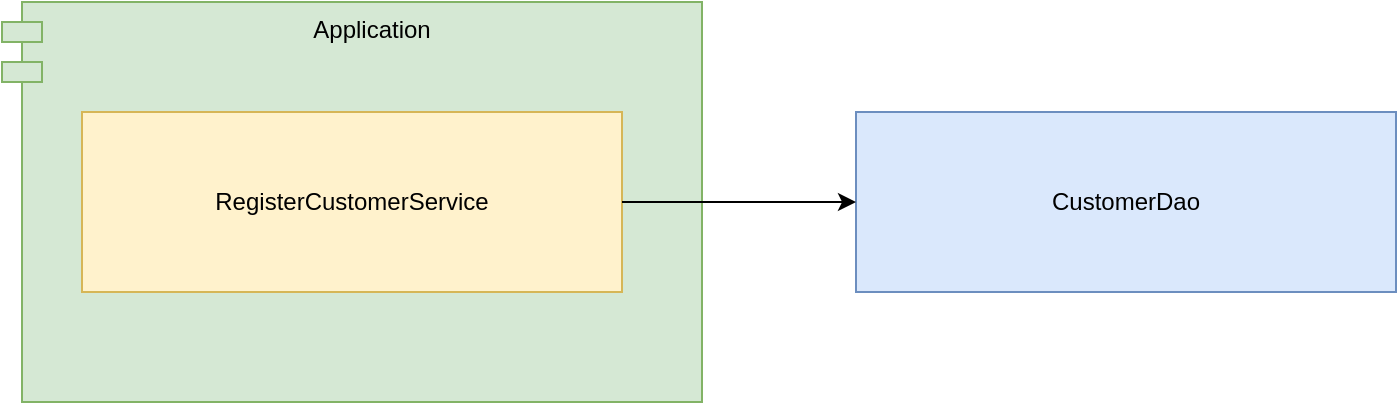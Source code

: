 <mxfile version="14.5.10" type="device"><diagram id="DweDaofu-D3ANnZX0Zdt" name="Page-1"><mxGraphModel dx="1992" dy="1137" grid="1" gridSize="10" guides="1" tooltips="1" connect="1" arrows="1" fold="1" page="1" pageScale="1" pageWidth="827" pageHeight="1169" math="0" shadow="0"><root><mxCell id="0"/><mxCell id="1" parent="0"/><mxCell id="cSVMXwcpOm6_byBy-9R1-7" value="Application" style="shape=module;align=left;spacingLeft=20;align=center;verticalAlign=top;fillColor=#d5e8d4;strokeColor=#82b366;" vertex="1" parent="1"><mxGeometry x="130" y="310" width="350" height="200" as="geometry"/></mxCell><mxCell id="cSVMXwcpOm6_byBy-9R1-1" value="RegisterCustomerService" style="rounded=0;whiteSpace=wrap;html=1;fillColor=#fff2cc;strokeColor=#d6b656;" vertex="1" parent="1"><mxGeometry x="170" y="365" width="270" height="90" as="geometry"/></mxCell><mxCell id="cSVMXwcpOm6_byBy-9R1-2" value="CustomerDao" style="rounded=0;whiteSpace=wrap;html=1;fillColor=#dae8fc;strokeColor=#6c8ebf;" vertex="1" parent="1"><mxGeometry x="557" y="365" width="270" height="90" as="geometry"/></mxCell><mxCell id="cSVMXwcpOm6_byBy-9R1-3" value="" style="endArrow=classic;html=1;exitX=1;exitY=0.5;exitDx=0;exitDy=0;entryX=0;entryY=0.5;entryDx=0;entryDy=0;" edge="1" parent="1" source="cSVMXwcpOm6_byBy-9R1-1" target="cSVMXwcpOm6_byBy-9R1-2"><mxGeometry width="50" height="50" relative="1" as="geometry"><mxPoint x="450" y="480" as="sourcePoint"/><mxPoint x="260" y="410" as="targetPoint"/></mxGeometry></mxCell></root></mxGraphModel></diagram></mxfile>